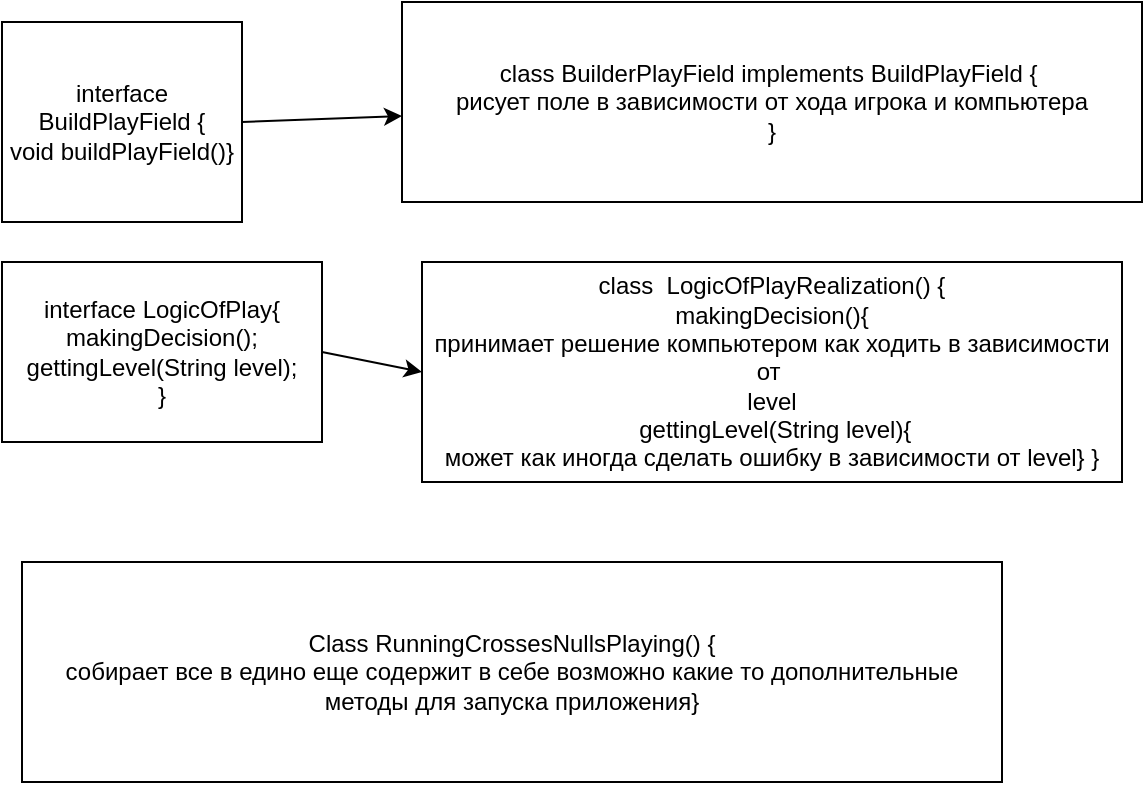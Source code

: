 <mxfile version="14.9.4" type="device"><diagram id="R2lEEEUBdFMjLlhIrx00" name="Page-1"><mxGraphModel dx="820" dy="477" grid="1" gridSize="10" guides="1" tooltips="1" connect="1" arrows="1" fold="1" page="1" pageScale="1" pageWidth="850" pageHeight="1100" math="0" shadow="0" extFonts="Permanent Marker^https://fonts.googleapis.com/css?family=Permanent+Marker"><root><mxCell id="0"/><mxCell id="1" parent="0"/><mxCell id="MU-W6K8i42zmLtl0_e17-11" value="interface BuildPlayField {&lt;br&gt;void buildPlayField()}" style="rounded=0;whiteSpace=wrap;html=1;" vertex="1" parent="1"><mxGeometry x="80" y="100" width="120" height="100" as="geometry"/></mxCell><mxCell id="MU-W6K8i42zmLtl0_e17-12" value="interface LogicOfPlay{&lt;br&gt;makingDecision();&lt;br&gt;gettingLevel(String level);&lt;br&gt;}" style="rounded=0;whiteSpace=wrap;html=1;" vertex="1" parent="1"><mxGeometry x="80" y="220" width="160" height="90" as="geometry"/></mxCell><mxCell id="MU-W6K8i42zmLtl0_e17-13" value="class&amp;nbsp; LogicOfPlayRealization() {&lt;br&gt;makingDecision(){&lt;br&gt;принимает решение компьютером как ходить в зависимости от&amp;nbsp;&lt;br&gt;level&lt;br&gt;&amp;nbsp;gettingLevel(String level){&lt;br&gt;может как иногда сделать ошибку в зависимости от level} }" style="rounded=0;whiteSpace=wrap;html=1;" vertex="1" parent="1"><mxGeometry x="290" y="220" width="350" height="110" as="geometry"/></mxCell><mxCell id="MU-W6K8i42zmLtl0_e17-14" value="Class RunningCrossesNullsPlaying() {&lt;br&gt;собирает все в едино еще содержит в себе возможно какие то дополнительные методы для запуска приложения}" style="rounded=0;whiteSpace=wrap;html=1;" vertex="1" parent="1"><mxGeometry x="90" y="370" width="490" height="110" as="geometry"/></mxCell><mxCell id="MU-W6K8i42zmLtl0_e17-16" value="" style="endArrow=classic;html=1;exitX=1;exitY=0.5;exitDx=0;exitDy=0;" edge="1" parent="1" source="MU-W6K8i42zmLtl0_e17-11" target="MU-W6K8i42zmLtl0_e17-17"><mxGeometry width="50" height="50" relative="1" as="geometry"><mxPoint x="390" y="350" as="sourcePoint"/><mxPoint x="270" y="150" as="targetPoint"/></mxGeometry></mxCell><mxCell id="MU-W6K8i42zmLtl0_e17-17" value="class BuilderPlayField implements BuildPlayField {&amp;nbsp;&lt;br&gt;рисует поле в зависимости от хода игрока и компьютера&lt;br&gt;}" style="rounded=0;whiteSpace=wrap;html=1;" vertex="1" parent="1"><mxGeometry x="280" y="90" width="370" height="100" as="geometry"/></mxCell><mxCell id="MU-W6K8i42zmLtl0_e17-18" value="" style="endArrow=classic;html=1;exitX=1;exitY=0.5;exitDx=0;exitDy=0;entryX=0;entryY=0.5;entryDx=0;entryDy=0;" edge="1" parent="1" source="MU-W6K8i42zmLtl0_e17-12" target="MU-W6K8i42zmLtl0_e17-13"><mxGeometry width="50" height="50" relative="1" as="geometry"><mxPoint x="390" y="280" as="sourcePoint"/><mxPoint x="440" y="230" as="targetPoint"/></mxGeometry></mxCell></root></mxGraphModel></diagram></mxfile>